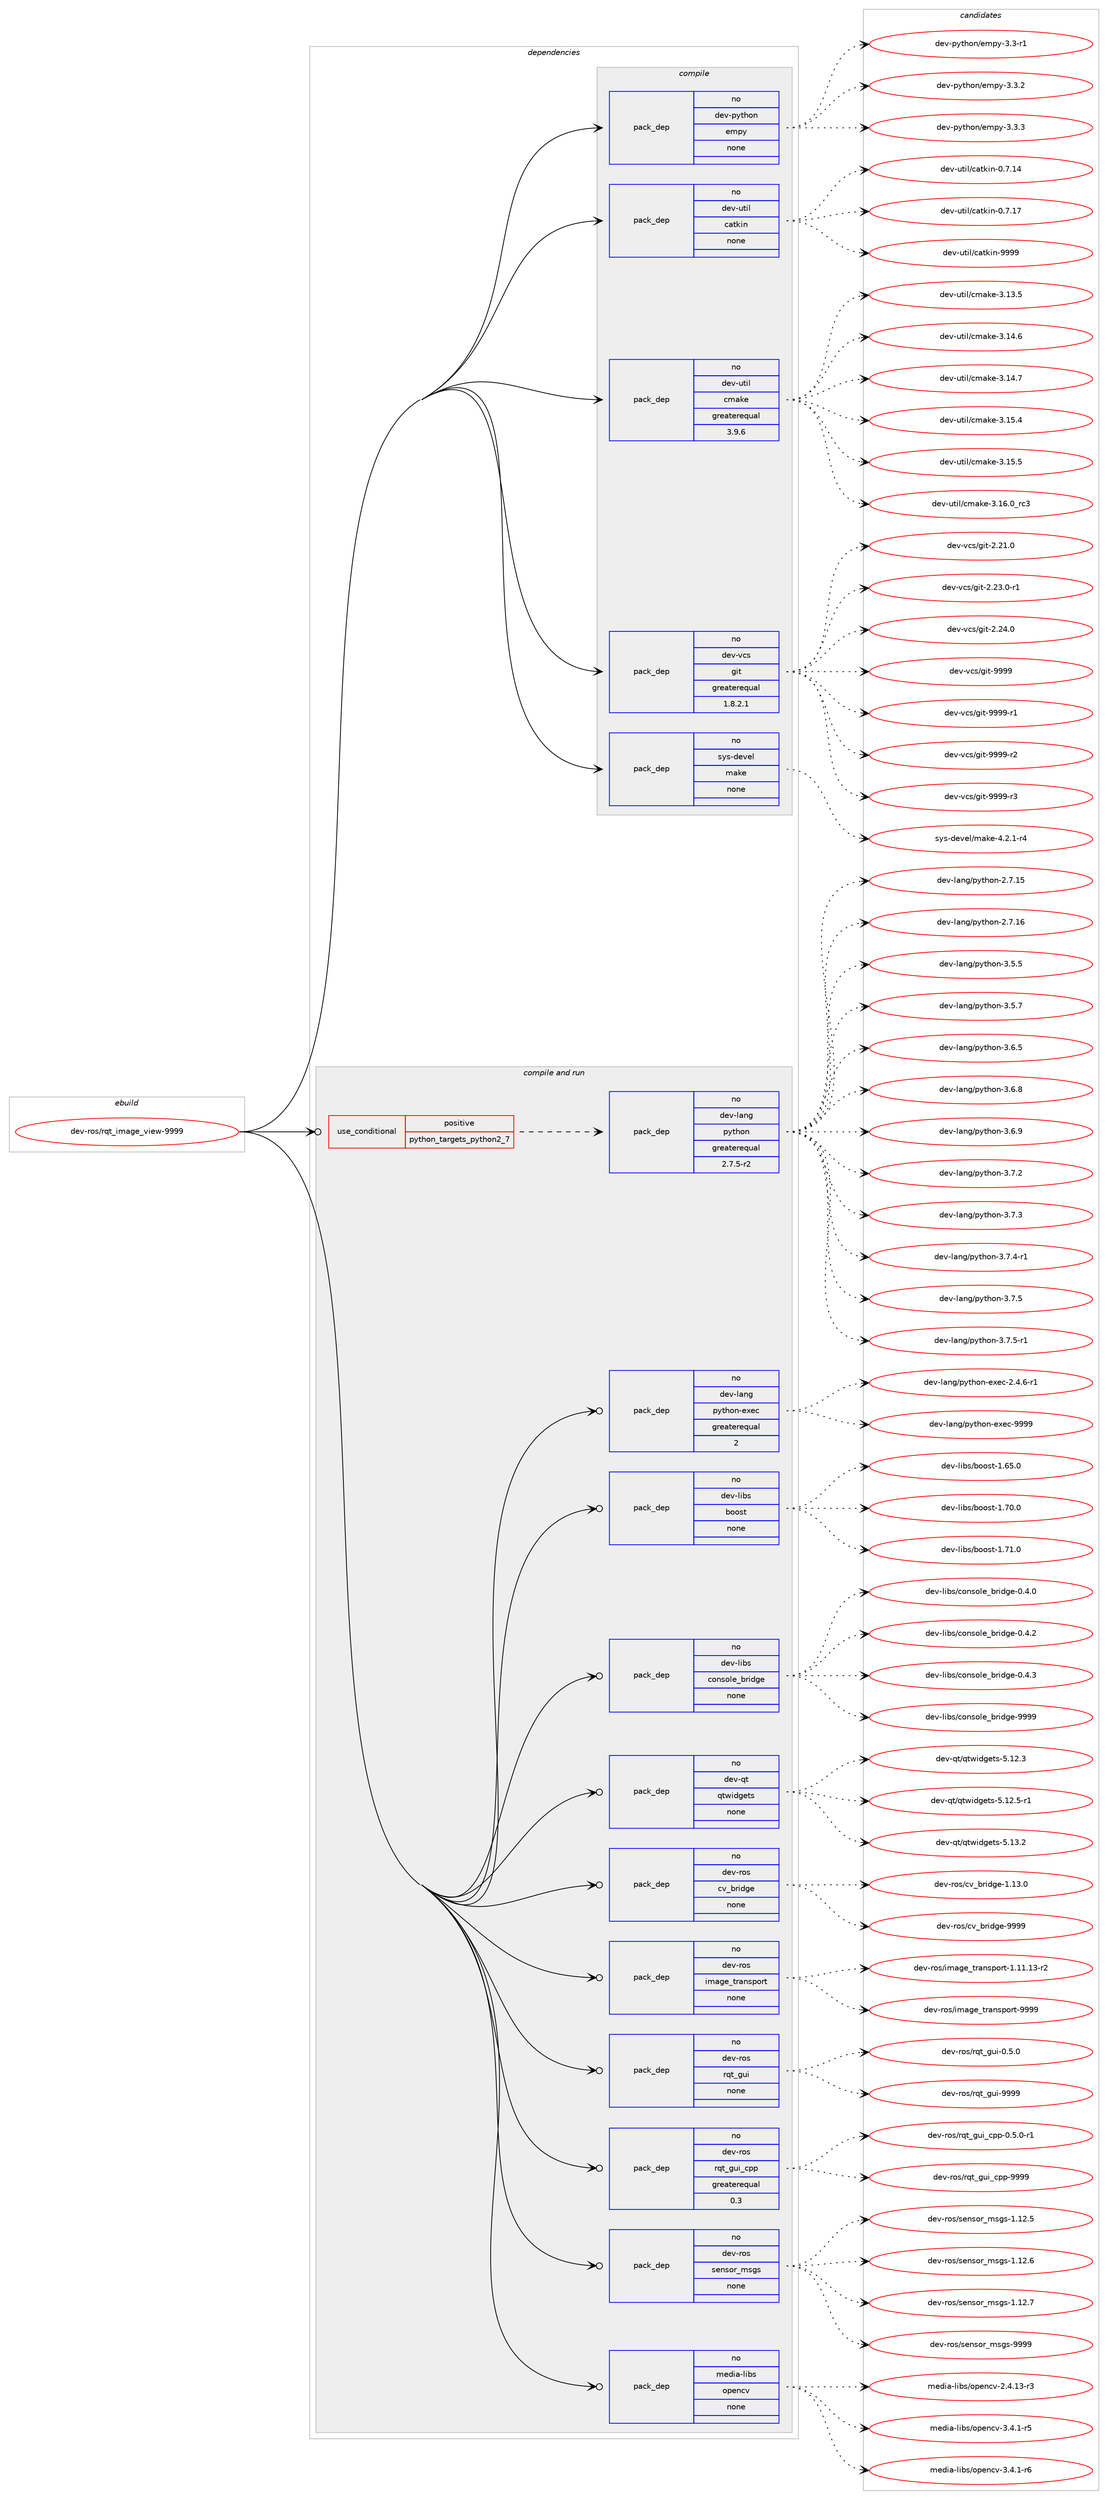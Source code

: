digraph prolog {

# *************
# Graph options
# *************

newrank=true;
concentrate=true;
compound=true;
graph [rankdir=LR,fontname=Helvetica,fontsize=10,ranksep=1.5];#, ranksep=2.5, nodesep=0.2];
edge  [arrowhead=vee];
node  [fontname=Helvetica,fontsize=10];

# **********
# The ebuild
# **********

subgraph cluster_leftcol {
color=gray;
rank=same;
label=<<i>ebuild</i>>;
id [label="dev-ros/rqt_image_view-9999", color=red, width=4, href="../dev-ros/rqt_image_view-9999.svg"];
}

# ****************
# The dependencies
# ****************

subgraph cluster_midcol {
color=gray;
label=<<i>dependencies</i>>;
subgraph cluster_compile {
fillcolor="#eeeeee";
style=filled;
label=<<i>compile</i>>;
subgraph pack498352 {
dependency665534 [label=<<TABLE BORDER="0" CELLBORDER="1" CELLSPACING="0" CELLPADDING="4" WIDTH="220"><TR><TD ROWSPAN="6" CELLPADDING="30">pack_dep</TD></TR><TR><TD WIDTH="110">no</TD></TR><TR><TD>dev-python</TD></TR><TR><TD>empy</TD></TR><TR><TD>none</TD></TR><TR><TD></TD></TR></TABLE>>, shape=none, color=blue];
}
id:e -> dependency665534:w [weight=20,style="solid",arrowhead="vee"];
subgraph pack498353 {
dependency665535 [label=<<TABLE BORDER="0" CELLBORDER="1" CELLSPACING="0" CELLPADDING="4" WIDTH="220"><TR><TD ROWSPAN="6" CELLPADDING="30">pack_dep</TD></TR><TR><TD WIDTH="110">no</TD></TR><TR><TD>dev-util</TD></TR><TR><TD>catkin</TD></TR><TR><TD>none</TD></TR><TR><TD></TD></TR></TABLE>>, shape=none, color=blue];
}
id:e -> dependency665535:w [weight=20,style="solid",arrowhead="vee"];
subgraph pack498354 {
dependency665536 [label=<<TABLE BORDER="0" CELLBORDER="1" CELLSPACING="0" CELLPADDING="4" WIDTH="220"><TR><TD ROWSPAN="6" CELLPADDING="30">pack_dep</TD></TR><TR><TD WIDTH="110">no</TD></TR><TR><TD>dev-util</TD></TR><TR><TD>cmake</TD></TR><TR><TD>greaterequal</TD></TR><TR><TD>3.9.6</TD></TR></TABLE>>, shape=none, color=blue];
}
id:e -> dependency665536:w [weight=20,style="solid",arrowhead="vee"];
subgraph pack498355 {
dependency665537 [label=<<TABLE BORDER="0" CELLBORDER="1" CELLSPACING="0" CELLPADDING="4" WIDTH="220"><TR><TD ROWSPAN="6" CELLPADDING="30">pack_dep</TD></TR><TR><TD WIDTH="110">no</TD></TR><TR><TD>dev-vcs</TD></TR><TR><TD>git</TD></TR><TR><TD>greaterequal</TD></TR><TR><TD>1.8.2.1</TD></TR></TABLE>>, shape=none, color=blue];
}
id:e -> dependency665537:w [weight=20,style="solid",arrowhead="vee"];
subgraph pack498356 {
dependency665538 [label=<<TABLE BORDER="0" CELLBORDER="1" CELLSPACING="0" CELLPADDING="4" WIDTH="220"><TR><TD ROWSPAN="6" CELLPADDING="30">pack_dep</TD></TR><TR><TD WIDTH="110">no</TD></TR><TR><TD>sys-devel</TD></TR><TR><TD>make</TD></TR><TR><TD>none</TD></TR><TR><TD></TD></TR></TABLE>>, shape=none, color=blue];
}
id:e -> dependency665538:w [weight=20,style="solid",arrowhead="vee"];
}
subgraph cluster_compileandrun {
fillcolor="#eeeeee";
style=filled;
label=<<i>compile and run</i>>;
subgraph cond155276 {
dependency665539 [label=<<TABLE BORDER="0" CELLBORDER="1" CELLSPACING="0" CELLPADDING="4"><TR><TD ROWSPAN="3" CELLPADDING="10">use_conditional</TD></TR><TR><TD>positive</TD></TR><TR><TD>python_targets_python2_7</TD></TR></TABLE>>, shape=none, color=red];
subgraph pack498357 {
dependency665540 [label=<<TABLE BORDER="0" CELLBORDER="1" CELLSPACING="0" CELLPADDING="4" WIDTH="220"><TR><TD ROWSPAN="6" CELLPADDING="30">pack_dep</TD></TR><TR><TD WIDTH="110">no</TD></TR><TR><TD>dev-lang</TD></TR><TR><TD>python</TD></TR><TR><TD>greaterequal</TD></TR><TR><TD>2.7.5-r2</TD></TR></TABLE>>, shape=none, color=blue];
}
dependency665539:e -> dependency665540:w [weight=20,style="dashed",arrowhead="vee"];
}
id:e -> dependency665539:w [weight=20,style="solid",arrowhead="odotvee"];
subgraph pack498358 {
dependency665541 [label=<<TABLE BORDER="0" CELLBORDER="1" CELLSPACING="0" CELLPADDING="4" WIDTH="220"><TR><TD ROWSPAN="6" CELLPADDING="30">pack_dep</TD></TR><TR><TD WIDTH="110">no</TD></TR><TR><TD>dev-lang</TD></TR><TR><TD>python-exec</TD></TR><TR><TD>greaterequal</TD></TR><TR><TD>2</TD></TR></TABLE>>, shape=none, color=blue];
}
id:e -> dependency665541:w [weight=20,style="solid",arrowhead="odotvee"];
subgraph pack498359 {
dependency665542 [label=<<TABLE BORDER="0" CELLBORDER="1" CELLSPACING="0" CELLPADDING="4" WIDTH="220"><TR><TD ROWSPAN="6" CELLPADDING="30">pack_dep</TD></TR><TR><TD WIDTH="110">no</TD></TR><TR><TD>dev-libs</TD></TR><TR><TD>boost</TD></TR><TR><TD>none</TD></TR><TR><TD></TD></TR></TABLE>>, shape=none, color=blue];
}
id:e -> dependency665542:w [weight=20,style="solid",arrowhead="odotvee"];
subgraph pack498360 {
dependency665543 [label=<<TABLE BORDER="0" CELLBORDER="1" CELLSPACING="0" CELLPADDING="4" WIDTH="220"><TR><TD ROWSPAN="6" CELLPADDING="30">pack_dep</TD></TR><TR><TD WIDTH="110">no</TD></TR><TR><TD>dev-libs</TD></TR><TR><TD>console_bridge</TD></TR><TR><TD>none</TD></TR><TR><TD></TD></TR></TABLE>>, shape=none, color=blue];
}
id:e -> dependency665543:w [weight=20,style="solid",arrowhead="odotvee"];
subgraph pack498361 {
dependency665544 [label=<<TABLE BORDER="0" CELLBORDER="1" CELLSPACING="0" CELLPADDING="4" WIDTH="220"><TR><TD ROWSPAN="6" CELLPADDING="30">pack_dep</TD></TR><TR><TD WIDTH="110">no</TD></TR><TR><TD>dev-qt</TD></TR><TR><TD>qtwidgets</TD></TR><TR><TD>none</TD></TR><TR><TD></TD></TR></TABLE>>, shape=none, color=blue];
}
id:e -> dependency665544:w [weight=20,style="solid",arrowhead="odotvee"];
subgraph pack498362 {
dependency665545 [label=<<TABLE BORDER="0" CELLBORDER="1" CELLSPACING="0" CELLPADDING="4" WIDTH="220"><TR><TD ROWSPAN="6" CELLPADDING="30">pack_dep</TD></TR><TR><TD WIDTH="110">no</TD></TR><TR><TD>dev-ros</TD></TR><TR><TD>cv_bridge</TD></TR><TR><TD>none</TD></TR><TR><TD></TD></TR></TABLE>>, shape=none, color=blue];
}
id:e -> dependency665545:w [weight=20,style="solid",arrowhead="odotvee"];
subgraph pack498363 {
dependency665546 [label=<<TABLE BORDER="0" CELLBORDER="1" CELLSPACING="0" CELLPADDING="4" WIDTH="220"><TR><TD ROWSPAN="6" CELLPADDING="30">pack_dep</TD></TR><TR><TD WIDTH="110">no</TD></TR><TR><TD>dev-ros</TD></TR><TR><TD>image_transport</TD></TR><TR><TD>none</TD></TR><TR><TD></TD></TR></TABLE>>, shape=none, color=blue];
}
id:e -> dependency665546:w [weight=20,style="solid",arrowhead="odotvee"];
subgraph pack498364 {
dependency665547 [label=<<TABLE BORDER="0" CELLBORDER="1" CELLSPACING="0" CELLPADDING="4" WIDTH="220"><TR><TD ROWSPAN="6" CELLPADDING="30">pack_dep</TD></TR><TR><TD WIDTH="110">no</TD></TR><TR><TD>dev-ros</TD></TR><TR><TD>rqt_gui</TD></TR><TR><TD>none</TD></TR><TR><TD></TD></TR></TABLE>>, shape=none, color=blue];
}
id:e -> dependency665547:w [weight=20,style="solid",arrowhead="odotvee"];
subgraph pack498365 {
dependency665548 [label=<<TABLE BORDER="0" CELLBORDER="1" CELLSPACING="0" CELLPADDING="4" WIDTH="220"><TR><TD ROWSPAN="6" CELLPADDING="30">pack_dep</TD></TR><TR><TD WIDTH="110">no</TD></TR><TR><TD>dev-ros</TD></TR><TR><TD>rqt_gui_cpp</TD></TR><TR><TD>greaterequal</TD></TR><TR><TD>0.3</TD></TR></TABLE>>, shape=none, color=blue];
}
id:e -> dependency665548:w [weight=20,style="solid",arrowhead="odotvee"];
subgraph pack498366 {
dependency665549 [label=<<TABLE BORDER="0" CELLBORDER="1" CELLSPACING="0" CELLPADDING="4" WIDTH="220"><TR><TD ROWSPAN="6" CELLPADDING="30">pack_dep</TD></TR><TR><TD WIDTH="110">no</TD></TR><TR><TD>dev-ros</TD></TR><TR><TD>sensor_msgs</TD></TR><TR><TD>none</TD></TR><TR><TD></TD></TR></TABLE>>, shape=none, color=blue];
}
id:e -> dependency665549:w [weight=20,style="solid",arrowhead="odotvee"];
subgraph pack498367 {
dependency665550 [label=<<TABLE BORDER="0" CELLBORDER="1" CELLSPACING="0" CELLPADDING="4" WIDTH="220"><TR><TD ROWSPAN="6" CELLPADDING="30">pack_dep</TD></TR><TR><TD WIDTH="110">no</TD></TR><TR><TD>media-libs</TD></TR><TR><TD>opencv</TD></TR><TR><TD>none</TD></TR><TR><TD></TD></TR></TABLE>>, shape=none, color=blue];
}
id:e -> dependency665550:w [weight=20,style="solid",arrowhead="odotvee"];
}
subgraph cluster_run {
fillcolor="#eeeeee";
style=filled;
label=<<i>run</i>>;
}
}

# **************
# The candidates
# **************

subgraph cluster_choices {
rank=same;
color=gray;
label=<<i>candidates</i>>;

subgraph choice498352 {
color=black;
nodesep=1;
choice1001011184511212111610411111047101109112121455146514511449 [label="dev-python/empy-3.3-r1", color=red, width=4,href="../dev-python/empy-3.3-r1.svg"];
choice1001011184511212111610411111047101109112121455146514650 [label="dev-python/empy-3.3.2", color=red, width=4,href="../dev-python/empy-3.3.2.svg"];
choice1001011184511212111610411111047101109112121455146514651 [label="dev-python/empy-3.3.3", color=red, width=4,href="../dev-python/empy-3.3.3.svg"];
dependency665534:e -> choice1001011184511212111610411111047101109112121455146514511449:w [style=dotted,weight="100"];
dependency665534:e -> choice1001011184511212111610411111047101109112121455146514650:w [style=dotted,weight="100"];
dependency665534:e -> choice1001011184511212111610411111047101109112121455146514651:w [style=dotted,weight="100"];
}
subgraph choice498353 {
color=black;
nodesep=1;
choice1001011184511711610510847999711610710511045484655464952 [label="dev-util/catkin-0.7.14", color=red, width=4,href="../dev-util/catkin-0.7.14.svg"];
choice1001011184511711610510847999711610710511045484655464955 [label="dev-util/catkin-0.7.17", color=red, width=4,href="../dev-util/catkin-0.7.17.svg"];
choice100101118451171161051084799971161071051104557575757 [label="dev-util/catkin-9999", color=red, width=4,href="../dev-util/catkin-9999.svg"];
dependency665535:e -> choice1001011184511711610510847999711610710511045484655464952:w [style=dotted,weight="100"];
dependency665535:e -> choice1001011184511711610510847999711610710511045484655464955:w [style=dotted,weight="100"];
dependency665535:e -> choice100101118451171161051084799971161071051104557575757:w [style=dotted,weight="100"];
}
subgraph choice498354 {
color=black;
nodesep=1;
choice1001011184511711610510847991099710710145514649514653 [label="dev-util/cmake-3.13.5", color=red, width=4,href="../dev-util/cmake-3.13.5.svg"];
choice1001011184511711610510847991099710710145514649524654 [label="dev-util/cmake-3.14.6", color=red, width=4,href="../dev-util/cmake-3.14.6.svg"];
choice1001011184511711610510847991099710710145514649524655 [label="dev-util/cmake-3.14.7", color=red, width=4,href="../dev-util/cmake-3.14.7.svg"];
choice1001011184511711610510847991099710710145514649534652 [label="dev-util/cmake-3.15.4", color=red, width=4,href="../dev-util/cmake-3.15.4.svg"];
choice1001011184511711610510847991099710710145514649534653 [label="dev-util/cmake-3.15.5", color=red, width=4,href="../dev-util/cmake-3.15.5.svg"];
choice1001011184511711610510847991099710710145514649544648951149951 [label="dev-util/cmake-3.16.0_rc3", color=red, width=4,href="../dev-util/cmake-3.16.0_rc3.svg"];
dependency665536:e -> choice1001011184511711610510847991099710710145514649514653:w [style=dotted,weight="100"];
dependency665536:e -> choice1001011184511711610510847991099710710145514649524654:w [style=dotted,weight="100"];
dependency665536:e -> choice1001011184511711610510847991099710710145514649524655:w [style=dotted,weight="100"];
dependency665536:e -> choice1001011184511711610510847991099710710145514649534652:w [style=dotted,weight="100"];
dependency665536:e -> choice1001011184511711610510847991099710710145514649534653:w [style=dotted,weight="100"];
dependency665536:e -> choice1001011184511711610510847991099710710145514649544648951149951:w [style=dotted,weight="100"];
}
subgraph choice498355 {
color=black;
nodesep=1;
choice10010111845118991154710310511645504650494648 [label="dev-vcs/git-2.21.0", color=red, width=4,href="../dev-vcs/git-2.21.0.svg"];
choice100101118451189911547103105116455046505146484511449 [label="dev-vcs/git-2.23.0-r1", color=red, width=4,href="../dev-vcs/git-2.23.0-r1.svg"];
choice10010111845118991154710310511645504650524648 [label="dev-vcs/git-2.24.0", color=red, width=4,href="../dev-vcs/git-2.24.0.svg"];
choice1001011184511899115471031051164557575757 [label="dev-vcs/git-9999", color=red, width=4,href="../dev-vcs/git-9999.svg"];
choice10010111845118991154710310511645575757574511449 [label="dev-vcs/git-9999-r1", color=red, width=4,href="../dev-vcs/git-9999-r1.svg"];
choice10010111845118991154710310511645575757574511450 [label="dev-vcs/git-9999-r2", color=red, width=4,href="../dev-vcs/git-9999-r2.svg"];
choice10010111845118991154710310511645575757574511451 [label="dev-vcs/git-9999-r3", color=red, width=4,href="../dev-vcs/git-9999-r3.svg"];
dependency665537:e -> choice10010111845118991154710310511645504650494648:w [style=dotted,weight="100"];
dependency665537:e -> choice100101118451189911547103105116455046505146484511449:w [style=dotted,weight="100"];
dependency665537:e -> choice10010111845118991154710310511645504650524648:w [style=dotted,weight="100"];
dependency665537:e -> choice1001011184511899115471031051164557575757:w [style=dotted,weight="100"];
dependency665537:e -> choice10010111845118991154710310511645575757574511449:w [style=dotted,weight="100"];
dependency665537:e -> choice10010111845118991154710310511645575757574511450:w [style=dotted,weight="100"];
dependency665537:e -> choice10010111845118991154710310511645575757574511451:w [style=dotted,weight="100"];
}
subgraph choice498356 {
color=black;
nodesep=1;
choice1151211154510010111810110847109971071014552465046494511452 [label="sys-devel/make-4.2.1-r4", color=red, width=4,href="../sys-devel/make-4.2.1-r4.svg"];
dependency665538:e -> choice1151211154510010111810110847109971071014552465046494511452:w [style=dotted,weight="100"];
}
subgraph choice498357 {
color=black;
nodesep=1;
choice10010111845108971101034711212111610411111045504655464953 [label="dev-lang/python-2.7.15", color=red, width=4,href="../dev-lang/python-2.7.15.svg"];
choice10010111845108971101034711212111610411111045504655464954 [label="dev-lang/python-2.7.16", color=red, width=4,href="../dev-lang/python-2.7.16.svg"];
choice100101118451089711010347112121116104111110455146534653 [label="dev-lang/python-3.5.5", color=red, width=4,href="../dev-lang/python-3.5.5.svg"];
choice100101118451089711010347112121116104111110455146534655 [label="dev-lang/python-3.5.7", color=red, width=4,href="../dev-lang/python-3.5.7.svg"];
choice100101118451089711010347112121116104111110455146544653 [label="dev-lang/python-3.6.5", color=red, width=4,href="../dev-lang/python-3.6.5.svg"];
choice100101118451089711010347112121116104111110455146544656 [label="dev-lang/python-3.6.8", color=red, width=4,href="../dev-lang/python-3.6.8.svg"];
choice100101118451089711010347112121116104111110455146544657 [label="dev-lang/python-3.6.9", color=red, width=4,href="../dev-lang/python-3.6.9.svg"];
choice100101118451089711010347112121116104111110455146554650 [label="dev-lang/python-3.7.2", color=red, width=4,href="../dev-lang/python-3.7.2.svg"];
choice100101118451089711010347112121116104111110455146554651 [label="dev-lang/python-3.7.3", color=red, width=4,href="../dev-lang/python-3.7.3.svg"];
choice1001011184510897110103471121211161041111104551465546524511449 [label="dev-lang/python-3.7.4-r1", color=red, width=4,href="../dev-lang/python-3.7.4-r1.svg"];
choice100101118451089711010347112121116104111110455146554653 [label="dev-lang/python-3.7.5", color=red, width=4,href="../dev-lang/python-3.7.5.svg"];
choice1001011184510897110103471121211161041111104551465546534511449 [label="dev-lang/python-3.7.5-r1", color=red, width=4,href="../dev-lang/python-3.7.5-r1.svg"];
dependency665540:e -> choice10010111845108971101034711212111610411111045504655464953:w [style=dotted,weight="100"];
dependency665540:e -> choice10010111845108971101034711212111610411111045504655464954:w [style=dotted,weight="100"];
dependency665540:e -> choice100101118451089711010347112121116104111110455146534653:w [style=dotted,weight="100"];
dependency665540:e -> choice100101118451089711010347112121116104111110455146534655:w [style=dotted,weight="100"];
dependency665540:e -> choice100101118451089711010347112121116104111110455146544653:w [style=dotted,weight="100"];
dependency665540:e -> choice100101118451089711010347112121116104111110455146544656:w [style=dotted,weight="100"];
dependency665540:e -> choice100101118451089711010347112121116104111110455146544657:w [style=dotted,weight="100"];
dependency665540:e -> choice100101118451089711010347112121116104111110455146554650:w [style=dotted,weight="100"];
dependency665540:e -> choice100101118451089711010347112121116104111110455146554651:w [style=dotted,weight="100"];
dependency665540:e -> choice1001011184510897110103471121211161041111104551465546524511449:w [style=dotted,weight="100"];
dependency665540:e -> choice100101118451089711010347112121116104111110455146554653:w [style=dotted,weight="100"];
dependency665540:e -> choice1001011184510897110103471121211161041111104551465546534511449:w [style=dotted,weight="100"];
}
subgraph choice498358 {
color=black;
nodesep=1;
choice10010111845108971101034711212111610411111045101120101994550465246544511449 [label="dev-lang/python-exec-2.4.6-r1", color=red, width=4,href="../dev-lang/python-exec-2.4.6-r1.svg"];
choice10010111845108971101034711212111610411111045101120101994557575757 [label="dev-lang/python-exec-9999", color=red, width=4,href="../dev-lang/python-exec-9999.svg"];
dependency665541:e -> choice10010111845108971101034711212111610411111045101120101994550465246544511449:w [style=dotted,weight="100"];
dependency665541:e -> choice10010111845108971101034711212111610411111045101120101994557575757:w [style=dotted,weight="100"];
}
subgraph choice498359 {
color=black;
nodesep=1;
choice1001011184510810598115479811111111511645494654534648 [label="dev-libs/boost-1.65.0", color=red, width=4,href="../dev-libs/boost-1.65.0.svg"];
choice1001011184510810598115479811111111511645494655484648 [label="dev-libs/boost-1.70.0", color=red, width=4,href="../dev-libs/boost-1.70.0.svg"];
choice1001011184510810598115479811111111511645494655494648 [label="dev-libs/boost-1.71.0", color=red, width=4,href="../dev-libs/boost-1.71.0.svg"];
dependency665542:e -> choice1001011184510810598115479811111111511645494654534648:w [style=dotted,weight="100"];
dependency665542:e -> choice1001011184510810598115479811111111511645494655484648:w [style=dotted,weight="100"];
dependency665542:e -> choice1001011184510810598115479811111111511645494655494648:w [style=dotted,weight="100"];
}
subgraph choice498360 {
color=black;
nodesep=1;
choice100101118451081059811547991111101151111081019598114105100103101454846524648 [label="dev-libs/console_bridge-0.4.0", color=red, width=4,href="../dev-libs/console_bridge-0.4.0.svg"];
choice100101118451081059811547991111101151111081019598114105100103101454846524650 [label="dev-libs/console_bridge-0.4.2", color=red, width=4,href="../dev-libs/console_bridge-0.4.2.svg"];
choice100101118451081059811547991111101151111081019598114105100103101454846524651 [label="dev-libs/console_bridge-0.4.3", color=red, width=4,href="../dev-libs/console_bridge-0.4.3.svg"];
choice1001011184510810598115479911111011511110810195981141051001031014557575757 [label="dev-libs/console_bridge-9999", color=red, width=4,href="../dev-libs/console_bridge-9999.svg"];
dependency665543:e -> choice100101118451081059811547991111101151111081019598114105100103101454846524648:w [style=dotted,weight="100"];
dependency665543:e -> choice100101118451081059811547991111101151111081019598114105100103101454846524650:w [style=dotted,weight="100"];
dependency665543:e -> choice100101118451081059811547991111101151111081019598114105100103101454846524651:w [style=dotted,weight="100"];
dependency665543:e -> choice1001011184510810598115479911111011511110810195981141051001031014557575757:w [style=dotted,weight="100"];
}
subgraph choice498361 {
color=black;
nodesep=1;
choice100101118451131164711311611910510010310111611545534649504651 [label="dev-qt/qtwidgets-5.12.3", color=red, width=4,href="../dev-qt/qtwidgets-5.12.3.svg"];
choice1001011184511311647113116119105100103101116115455346495046534511449 [label="dev-qt/qtwidgets-5.12.5-r1", color=red, width=4,href="../dev-qt/qtwidgets-5.12.5-r1.svg"];
choice100101118451131164711311611910510010310111611545534649514650 [label="dev-qt/qtwidgets-5.13.2", color=red, width=4,href="../dev-qt/qtwidgets-5.13.2.svg"];
dependency665544:e -> choice100101118451131164711311611910510010310111611545534649504651:w [style=dotted,weight="100"];
dependency665544:e -> choice1001011184511311647113116119105100103101116115455346495046534511449:w [style=dotted,weight="100"];
dependency665544:e -> choice100101118451131164711311611910510010310111611545534649514650:w [style=dotted,weight="100"];
}
subgraph choice498362 {
color=black;
nodesep=1;
choice100101118451141111154799118959811410510010310145494649514648 [label="dev-ros/cv_bridge-1.13.0", color=red, width=4,href="../dev-ros/cv_bridge-1.13.0.svg"];
choice10010111845114111115479911895981141051001031014557575757 [label="dev-ros/cv_bridge-9999", color=red, width=4,href="../dev-ros/cv_bridge-9999.svg"];
dependency665545:e -> choice100101118451141111154799118959811410510010310145494649514648:w [style=dotted,weight="100"];
dependency665545:e -> choice10010111845114111115479911895981141051001031014557575757:w [style=dotted,weight="100"];
}
subgraph choice498363 {
color=black;
nodesep=1;
choice100101118451141111154710510997103101951161149711011511211111411645494649494649514511450 [label="dev-ros/image_transport-1.11.13-r2", color=red, width=4,href="../dev-ros/image_transport-1.11.13-r2.svg"];
choice10010111845114111115471051099710310195116114971101151121111141164557575757 [label="dev-ros/image_transport-9999", color=red, width=4,href="../dev-ros/image_transport-9999.svg"];
dependency665546:e -> choice100101118451141111154710510997103101951161149711011511211111411645494649494649514511450:w [style=dotted,weight="100"];
dependency665546:e -> choice10010111845114111115471051099710310195116114971101151121111141164557575757:w [style=dotted,weight="100"];
}
subgraph choice498364 {
color=black;
nodesep=1;
choice100101118451141111154711411311695103117105454846534648 [label="dev-ros/rqt_gui-0.5.0", color=red, width=4,href="../dev-ros/rqt_gui-0.5.0.svg"];
choice1001011184511411111547114113116951031171054557575757 [label="dev-ros/rqt_gui-9999", color=red, width=4,href="../dev-ros/rqt_gui-9999.svg"];
dependency665547:e -> choice100101118451141111154711411311695103117105454846534648:w [style=dotted,weight="100"];
dependency665547:e -> choice1001011184511411111547114113116951031171054557575757:w [style=dotted,weight="100"];
}
subgraph choice498365 {
color=black;
nodesep=1;
choice10010111845114111115471141131169510311710595991121124548465346484511449 [label="dev-ros/rqt_gui_cpp-0.5.0-r1", color=red, width=4,href="../dev-ros/rqt_gui_cpp-0.5.0-r1.svg"];
choice10010111845114111115471141131169510311710595991121124557575757 [label="dev-ros/rqt_gui_cpp-9999", color=red, width=4,href="../dev-ros/rqt_gui_cpp-9999.svg"];
dependency665548:e -> choice10010111845114111115471141131169510311710595991121124548465346484511449:w [style=dotted,weight="100"];
dependency665548:e -> choice10010111845114111115471141131169510311710595991121124557575757:w [style=dotted,weight="100"];
}
subgraph choice498366 {
color=black;
nodesep=1;
choice10010111845114111115471151011101151111149510911510311545494649504653 [label="dev-ros/sensor_msgs-1.12.5", color=red, width=4,href="../dev-ros/sensor_msgs-1.12.5.svg"];
choice10010111845114111115471151011101151111149510911510311545494649504654 [label="dev-ros/sensor_msgs-1.12.6", color=red, width=4,href="../dev-ros/sensor_msgs-1.12.6.svg"];
choice10010111845114111115471151011101151111149510911510311545494649504655 [label="dev-ros/sensor_msgs-1.12.7", color=red, width=4,href="../dev-ros/sensor_msgs-1.12.7.svg"];
choice1001011184511411111547115101110115111114951091151031154557575757 [label="dev-ros/sensor_msgs-9999", color=red, width=4,href="../dev-ros/sensor_msgs-9999.svg"];
dependency665549:e -> choice10010111845114111115471151011101151111149510911510311545494649504653:w [style=dotted,weight="100"];
dependency665549:e -> choice10010111845114111115471151011101151111149510911510311545494649504654:w [style=dotted,weight="100"];
dependency665549:e -> choice10010111845114111115471151011101151111149510911510311545494649504655:w [style=dotted,weight="100"];
dependency665549:e -> choice1001011184511411111547115101110115111114951091151031154557575757:w [style=dotted,weight="100"];
}
subgraph choice498367 {
color=black;
nodesep=1;
choice1091011001059745108105981154711111210111099118455046524649514511451 [label="media-libs/opencv-2.4.13-r3", color=red, width=4,href="../media-libs/opencv-2.4.13-r3.svg"];
choice10910110010597451081059811547111112101110991184551465246494511453 [label="media-libs/opencv-3.4.1-r5", color=red, width=4,href="../media-libs/opencv-3.4.1-r5.svg"];
choice10910110010597451081059811547111112101110991184551465246494511454 [label="media-libs/opencv-3.4.1-r6", color=red, width=4,href="../media-libs/opencv-3.4.1-r6.svg"];
dependency665550:e -> choice1091011001059745108105981154711111210111099118455046524649514511451:w [style=dotted,weight="100"];
dependency665550:e -> choice10910110010597451081059811547111112101110991184551465246494511453:w [style=dotted,weight="100"];
dependency665550:e -> choice10910110010597451081059811547111112101110991184551465246494511454:w [style=dotted,weight="100"];
}
}

}
